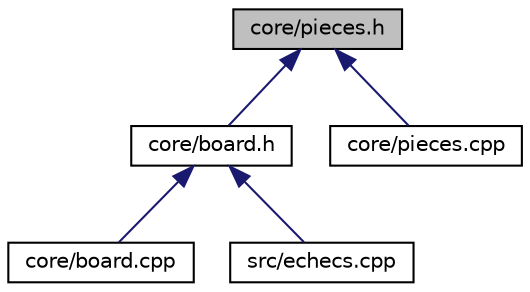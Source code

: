 digraph "core/pieces.h"
{
 // LATEX_PDF_SIZE
  edge [fontname="Helvetica",fontsize="10",labelfontname="Helvetica",labelfontsize="10"];
  node [fontname="Helvetica",fontsize="10",shape=record];
  Node1 [label="core/pieces.h",height=0.2,width=0.4,color="black", fillcolor="grey75", style="filled", fontcolor="black",tooltip="Header file for the game pieces."];
  Node1 -> Node2 [dir="back",color="midnightblue",fontsize="10",style="solid",fontname="Helvetica"];
  Node2 [label="core/board.h",height=0.2,width=0.4,color="black", fillcolor="white", style="filled",URL="$board_8h.html",tooltip="Header file for the game board and its logic."];
  Node2 -> Node3 [dir="back",color="midnightblue",fontsize="10",style="solid",fontname="Helvetica"];
  Node3 [label="core/board.cpp",height=0.2,width=0.4,color="black", fillcolor="white", style="filled",URL="$board_8cpp.html",tooltip="Implementation of the chess board functions & game logic."];
  Node2 -> Node4 [dir="back",color="midnightblue",fontsize="10",style="solid",fontname="Helvetica"];
  Node4 [label="src/echecs.cpp",height=0.2,width=0.4,color="black", fillcolor="white", style="filled",URL="$echecs_8cpp.html",tooltip="Main file for the chess game redirecting to the core."];
  Node1 -> Node5 [dir="back",color="midnightblue",fontsize="10",style="solid",fontname="Helvetica"];
  Node5 [label="core/pieces.cpp",height=0.2,width=0.4,color="black", fillcolor="white", style="filled",URL="$pieces_8cpp.html",tooltip="Implementation file for the game pieces."];
}
